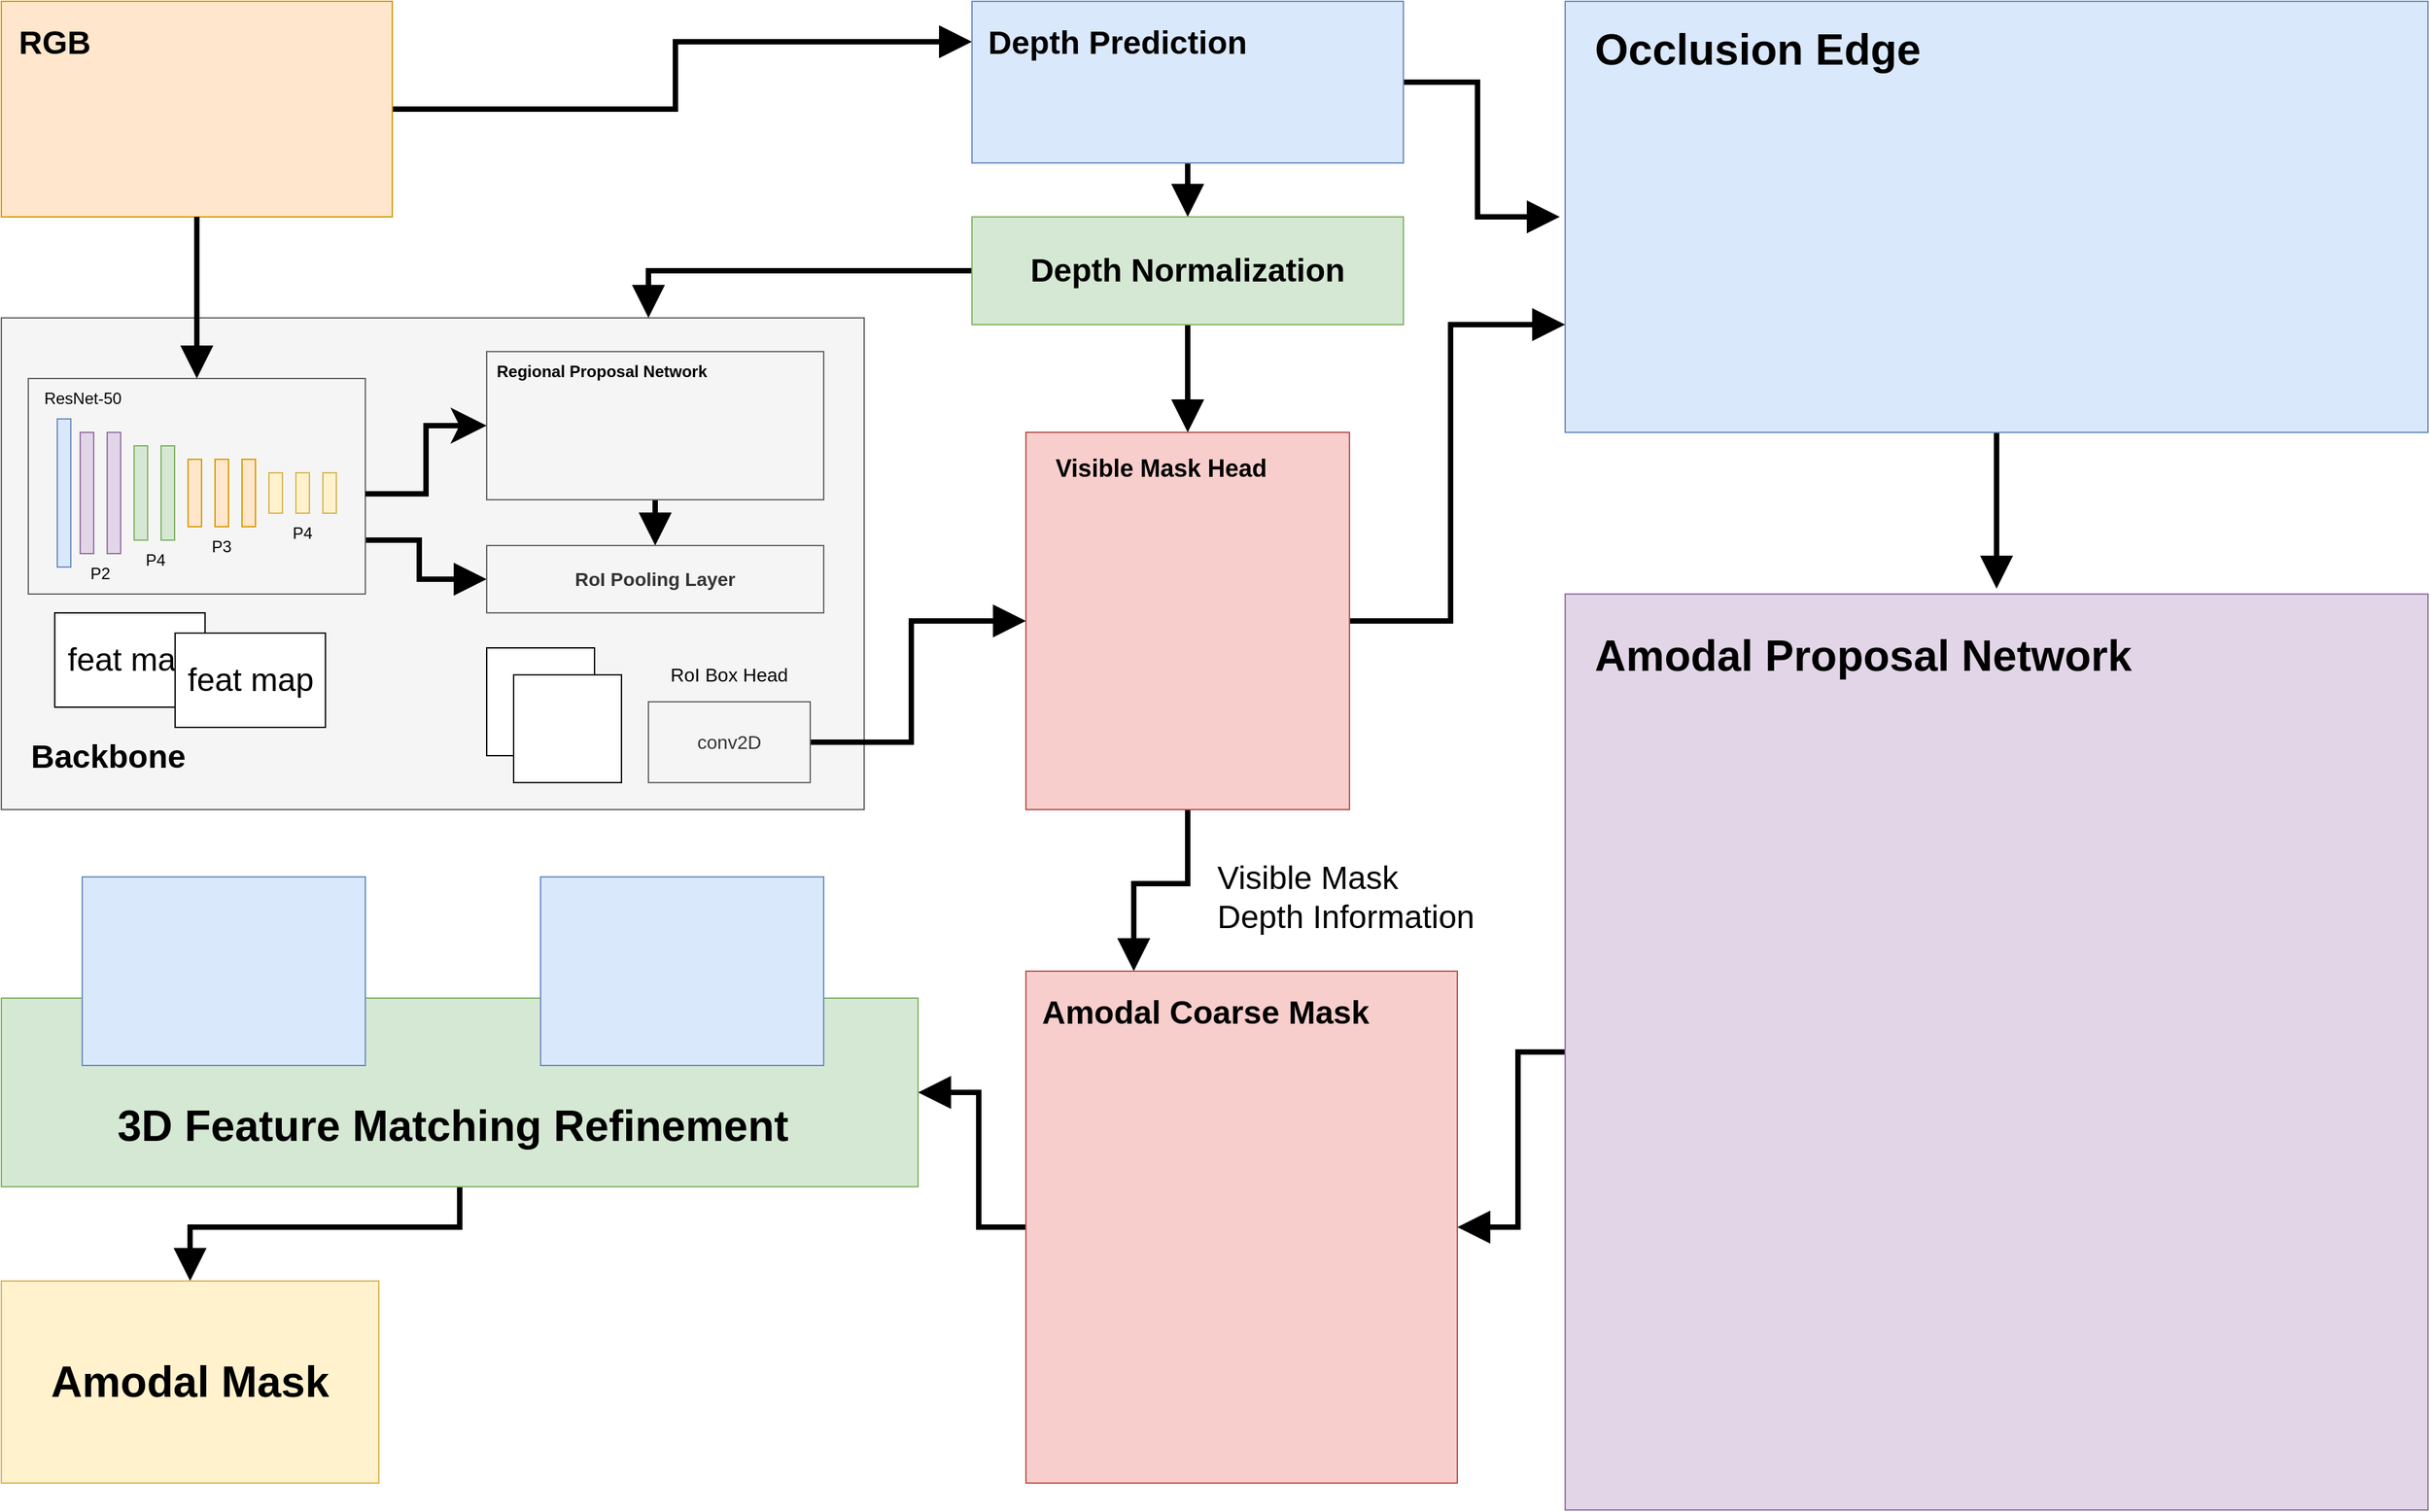 <mxfile version="20.2.8" type="github">
  <diagram id="AN-StCZbgenjLK352rBk" name="第 1 页">
    <mxGraphModel dx="2242" dy="1309" grid="1" gridSize="10" guides="1" tooltips="1" connect="1" arrows="1" fold="1" page="1" pageScale="1" pageWidth="1920" pageHeight="1200" math="0" shadow="0">
      <root>
        <mxCell id="0" />
        <mxCell id="1" parent="0" />
        <mxCell id="WeSRy52PTeBeFJiV08kK-59" style="edgeStyle=orthogonalEdgeStyle;rounded=0;jumpSize=6;orthogonalLoop=1;jettySize=auto;html=1;entryX=0;entryY=0.25;entryDx=0;entryDy=0;strokeColor=default;strokeWidth=4;fontSize=24;endArrow=block;endFill=1;startSize=4;endSize=14;targetPerimeterSpacing=4;elbow=vertical;" edge="1" parent="1" source="WeSRy52PTeBeFJiV08kK-1" target="WeSRy52PTeBeFJiV08kK-2">
          <mxGeometry relative="1" as="geometry" />
        </mxCell>
        <mxCell id="WeSRy52PTeBeFJiV08kK-1" value="" style="rounded=0;whiteSpace=wrap;html=1;fillColor=#ffe6cc;strokeColor=#d79b00;" vertex="1" parent="1">
          <mxGeometry x="80" y="40" width="290" height="160" as="geometry" />
        </mxCell>
        <mxCell id="WeSRy52PTeBeFJiV08kK-13" style="edgeStyle=orthogonalEdgeStyle;rounded=0;jumpSize=6;orthogonalLoop=1;jettySize=auto;html=1;exitX=0.5;exitY=1;exitDx=0;exitDy=0;entryX=0.5;entryY=0;entryDx=0;entryDy=0;strokeColor=default;strokeWidth=4;fontSize=24;endArrow=block;endFill=1;startSize=4;endSize=14;targetPerimeterSpacing=4;elbow=vertical;" edge="1" parent="1" source="WeSRy52PTeBeFJiV08kK-2" target="WeSRy52PTeBeFJiV08kK-12">
          <mxGeometry relative="1" as="geometry" />
        </mxCell>
        <mxCell id="WeSRy52PTeBeFJiV08kK-29" style="edgeStyle=orthogonalEdgeStyle;rounded=0;jumpSize=6;orthogonalLoop=1;jettySize=auto;html=1;exitX=1;exitY=0.5;exitDx=0;exitDy=0;strokeColor=default;strokeWidth=4;fontSize=32;endArrow=block;endFill=1;startSize=4;endSize=14;targetPerimeterSpacing=4;elbow=vertical;" edge="1" parent="1" source="WeSRy52PTeBeFJiV08kK-2" target="WeSRy52PTeBeFJiV08kK-15">
          <mxGeometry relative="1" as="geometry" />
        </mxCell>
        <mxCell id="WeSRy52PTeBeFJiV08kK-2" value="" style="rounded=0;whiteSpace=wrap;html=1;fillColor=#dae8fc;strokeColor=#6c8ebf;" vertex="1" parent="1">
          <mxGeometry x="800" y="40" width="320" height="120" as="geometry" />
        </mxCell>
        <mxCell id="WeSRy52PTeBeFJiV08kK-4" value="" style="rounded=0;whiteSpace=wrap;html=1;fillColor=#f5f5f5;strokeColor=#666666;fontColor=#333333;" vertex="1" parent="1">
          <mxGeometry x="80" y="275" width="640" height="365" as="geometry" />
        </mxCell>
        <mxCell id="WeSRy52PTeBeFJiV08kK-5" value="&lt;b&gt;&lt;font style=&quot;font-size: 24px;&quot;&gt;Backbone&lt;/font&gt;&lt;/b&gt;" style="text;html=1;align=left;verticalAlign=top;resizable=0;points=[];autosize=1;strokeColor=none;fillColor=none;fontSize=24;" vertex="1" parent="1">
          <mxGeometry x="100" y="580" width="140" height="40" as="geometry" />
        </mxCell>
        <mxCell id="WeSRy52PTeBeFJiV08kK-18" style="edgeStyle=orthogonalEdgeStyle;rounded=0;jumpSize=6;orthogonalLoop=1;jettySize=auto;html=1;exitX=0;exitY=0.5;exitDx=0;exitDy=0;entryX=0.75;entryY=0;entryDx=0;entryDy=0;strokeColor=default;strokeWidth=4;fontSize=24;endArrow=block;endFill=1;startSize=4;endSize=14;targetPerimeterSpacing=4;elbow=vertical;" edge="1" parent="1" source="WeSRy52PTeBeFJiV08kK-12" target="WeSRy52PTeBeFJiV08kK-4">
          <mxGeometry relative="1" as="geometry" />
        </mxCell>
        <mxCell id="WeSRy52PTeBeFJiV08kK-20" style="edgeStyle=orthogonalEdgeStyle;rounded=0;jumpSize=6;orthogonalLoop=1;jettySize=auto;html=1;exitX=0.5;exitY=1;exitDx=0;exitDy=0;entryX=0.5;entryY=0;entryDx=0;entryDy=0;strokeColor=default;strokeWidth=4;fontSize=24;endArrow=block;endFill=1;startSize=4;endSize=14;targetPerimeterSpacing=4;elbow=vertical;" edge="1" parent="1" source="WeSRy52PTeBeFJiV08kK-12" target="WeSRy52PTeBeFJiV08kK-16">
          <mxGeometry relative="1" as="geometry" />
        </mxCell>
        <mxCell id="WeSRy52PTeBeFJiV08kK-12" value="&lt;font size=&quot;5&quot;&gt;&lt;b&gt;Depth Normalization&lt;/b&gt;&lt;/font&gt;" style="rounded=0;whiteSpace=wrap;html=1;fillColor=#d5e8d4;strokeColor=#82b366;" vertex="1" parent="1">
          <mxGeometry x="800" y="200" width="320" height="80" as="geometry" />
        </mxCell>
        <mxCell id="WeSRy52PTeBeFJiV08kK-25" value="" style="edgeStyle=orthogonalEdgeStyle;rounded=0;jumpSize=6;orthogonalLoop=1;jettySize=auto;html=1;strokeColor=default;strokeWidth=4;fontSize=32;endArrow=block;endFill=1;startSize=4;endSize=14;targetPerimeterSpacing=4;elbow=vertical;" edge="1" parent="1" source="WeSRy52PTeBeFJiV08kK-15" target="WeSRy52PTeBeFJiV08kK-24">
          <mxGeometry relative="1" as="geometry" />
        </mxCell>
        <mxCell id="WeSRy52PTeBeFJiV08kK-15" value="" style="rounded=0;whiteSpace=wrap;html=1;fontSize=24;fillColor=#dae8fc;strokeColor=#6c8ebf;" vertex="1" parent="1">
          <mxGeometry x="1240" y="40" width="640" height="320" as="geometry" />
        </mxCell>
        <mxCell id="WeSRy52PTeBeFJiV08kK-28" style="edgeStyle=orthogonalEdgeStyle;rounded=0;jumpSize=6;orthogonalLoop=1;jettySize=auto;html=1;exitX=1;exitY=0.5;exitDx=0;exitDy=0;entryX=0;entryY=0.75;entryDx=0;entryDy=0;strokeColor=default;strokeWidth=4;fontSize=32;endArrow=block;endFill=1;startSize=4;endSize=14;targetPerimeterSpacing=4;elbow=vertical;" edge="1" parent="1" source="WeSRy52PTeBeFJiV08kK-16" target="WeSRy52PTeBeFJiV08kK-15">
          <mxGeometry relative="1" as="geometry" />
        </mxCell>
        <mxCell id="WeSRy52PTeBeFJiV08kK-44" style="edgeStyle=orthogonalEdgeStyle;rounded=0;jumpSize=6;orthogonalLoop=1;jettySize=auto;html=1;entryX=0.25;entryY=0;entryDx=0;entryDy=0;strokeColor=default;strokeWidth=4;fontSize=24;endArrow=block;endFill=1;startSize=4;endSize=14;targetPerimeterSpacing=4;elbow=vertical;" edge="1" parent="1" source="WeSRy52PTeBeFJiV08kK-16" target="WeSRy52PTeBeFJiV08kK-33">
          <mxGeometry relative="1" as="geometry" />
        </mxCell>
        <mxCell id="WeSRy52PTeBeFJiV08kK-16" value="" style="rounded=0;whiteSpace=wrap;html=1;fontSize=24;fillColor=#f8cecc;strokeColor=#b85450;" vertex="1" parent="1">
          <mxGeometry x="840" y="360" width="240" height="280" as="geometry" />
        </mxCell>
        <mxCell id="WeSRy52PTeBeFJiV08kK-41" style="edgeStyle=orthogonalEdgeStyle;rounded=0;jumpSize=6;orthogonalLoop=1;jettySize=auto;html=1;exitX=0;exitY=0.5;exitDx=0;exitDy=0;entryX=1;entryY=0.5;entryDx=0;entryDy=0;strokeColor=default;strokeWidth=4;fontSize=24;endArrow=block;endFill=1;startSize=4;endSize=14;targetPerimeterSpacing=4;elbow=vertical;" edge="1" parent="1" source="WeSRy52PTeBeFJiV08kK-24" target="WeSRy52PTeBeFJiV08kK-33">
          <mxGeometry relative="1" as="geometry" />
        </mxCell>
        <mxCell id="WeSRy52PTeBeFJiV08kK-24" value="" style="whiteSpace=wrap;html=1;fontSize=24;fillColor=#e1d5e7;strokeColor=#9673a6;rounded=0;" vertex="1" parent="1">
          <mxGeometry x="1240" y="480" width="640" height="680" as="geometry" />
        </mxCell>
        <mxCell id="WeSRy52PTeBeFJiV08kK-30" value="&lt;b&gt;&lt;font style=&quot;font-size: 32px;&quot;&gt;Occlusion Edge&lt;/font&gt;&lt;/b&gt;" style="text;html=1;align=left;verticalAlign=top;resizable=0;points=[];autosize=1;strokeColor=none;fillColor=none;fontSize=24;" vertex="1" parent="1">
          <mxGeometry x="1260" y="50" width="270" height="50" as="geometry" />
        </mxCell>
        <mxCell id="WeSRy52PTeBeFJiV08kK-31" value="&lt;b&gt;&lt;font style=&quot;font-size: 32px;&quot;&gt;Amodal Proposal Network&lt;/font&gt;&lt;/b&gt;" style="text;html=1;align=left;verticalAlign=top;resizable=0;points=[];autosize=1;strokeColor=none;fillColor=none;fontSize=24;" vertex="1" parent="1">
          <mxGeometry x="1260" y="500" width="420" height="50" as="geometry" />
        </mxCell>
        <mxCell id="WeSRy52PTeBeFJiV08kK-32" value="&lt;b style=&quot;font-size: 18px;&quot;&gt;&lt;font style=&quot;font-size: 18px;&quot;&gt;Visible Mask Head&lt;/font&gt;&lt;/b&gt;" style="text;html=1;align=left;verticalAlign=top;resizable=0;points=[];autosize=1;strokeColor=none;fillColor=none;fontSize=18;" vertex="1" parent="1">
          <mxGeometry x="860" y="370" width="180" height="30" as="geometry" />
        </mxCell>
        <mxCell id="WeSRy52PTeBeFJiV08kK-50" style="edgeStyle=orthogonalEdgeStyle;rounded=0;jumpSize=6;orthogonalLoop=1;jettySize=auto;html=1;entryX=1;entryY=0.5;entryDx=0;entryDy=0;strokeColor=default;strokeWidth=4;fontSize=24;endArrow=block;endFill=1;startSize=4;endSize=14;targetPerimeterSpacing=4;elbow=vertical;" edge="1" parent="1" source="WeSRy52PTeBeFJiV08kK-33" target="WeSRy52PTeBeFJiV08kK-45">
          <mxGeometry relative="1" as="geometry" />
        </mxCell>
        <mxCell id="WeSRy52PTeBeFJiV08kK-33" value="" style="rounded=0;whiteSpace=wrap;html=1;fontSize=18;fillColor=#f8cecc;strokeColor=#b85450;" vertex="1" parent="1">
          <mxGeometry x="840" y="760" width="320" height="380" as="geometry" />
        </mxCell>
        <mxCell id="WeSRy52PTeBeFJiV08kK-34" value="&lt;b style=&quot;font-size: 24px;&quot;&gt;&lt;font style=&quot;font-size: 24px;&quot;&gt;Amodal Coarse Mask&lt;/font&gt;&lt;/b&gt;" style="text;html=1;align=left;verticalAlign=top;resizable=0;points=[];autosize=1;strokeColor=none;fillColor=none;fontSize=24;" vertex="1" parent="1">
          <mxGeometry x="850" y="770" width="270" height="40" as="geometry" />
        </mxCell>
        <mxCell id="WeSRy52PTeBeFJiV08kK-42" value="Visible Mask&lt;br&gt;Depth Information" style="text;html=1;align=left;verticalAlign=middle;resizable=0;points=[];autosize=1;strokeColor=none;fillColor=none;fontSize=24;" vertex="1" parent="1">
          <mxGeometry x="980" y="670" width="210" height="70" as="geometry" />
        </mxCell>
        <mxCell id="WeSRy52PTeBeFJiV08kK-56" style="edgeStyle=orthogonalEdgeStyle;rounded=0;jumpSize=6;orthogonalLoop=1;jettySize=auto;html=1;entryX=0.5;entryY=0;entryDx=0;entryDy=0;strokeColor=default;strokeWidth=4;fontSize=32;endArrow=block;endFill=1;startSize=4;endSize=14;targetPerimeterSpacing=4;elbow=vertical;" edge="1" parent="1" source="WeSRy52PTeBeFJiV08kK-45" target="WeSRy52PTeBeFJiV08kK-54">
          <mxGeometry relative="1" as="geometry" />
        </mxCell>
        <mxCell id="WeSRy52PTeBeFJiV08kK-45" value="" style="rounded=0;whiteSpace=wrap;html=1;fontSize=24;fillColor=#d5e8d4;strokeColor=#82b366;" vertex="1" parent="1">
          <mxGeometry x="80" y="780" width="680" height="140" as="geometry" />
        </mxCell>
        <mxCell id="WeSRy52PTeBeFJiV08kK-48" value="" style="rounded=0;whiteSpace=wrap;html=1;fontSize=24;fillColor=#dae8fc;strokeColor=#6c8ebf;" vertex="1" parent="1">
          <mxGeometry x="140" y="690" width="210" height="140" as="geometry" />
        </mxCell>
        <mxCell id="WeSRy52PTeBeFJiV08kK-49" value="" style="rounded=0;whiteSpace=wrap;html=1;fontSize=24;fillColor=#dae8fc;strokeColor=#6c8ebf;" vertex="1" parent="1">
          <mxGeometry x="480" y="690" width="210" height="140" as="geometry" />
        </mxCell>
        <mxCell id="WeSRy52PTeBeFJiV08kK-52" value="&lt;font size=&quot;6&quot;&gt;3D Feature Matching&amp;nbsp;Refinement&lt;/font&gt;" style="text;html=1;strokeColor=none;fillColor=none;align=center;verticalAlign=middle;whiteSpace=wrap;rounded=0;fontSize=24;fontStyle=1" vertex="1" parent="1">
          <mxGeometry x="90" y="840" width="650" height="70" as="geometry" />
        </mxCell>
        <mxCell id="WeSRy52PTeBeFJiV08kK-54" value="&lt;b&gt;Amodal Mask&lt;/b&gt;" style="whiteSpace=wrap;html=1;fontSize=32;fillColor=#fff2cc;strokeColor=#d6b656;" vertex="1" parent="1">
          <mxGeometry x="80" y="990" width="280" height="150" as="geometry" />
        </mxCell>
        <mxCell id="WeSRy52PTeBeFJiV08kK-57" value="&lt;b&gt;&lt;font style=&quot;font-size: 24px;&quot;&gt;Depth Prediction&lt;/font&gt;&lt;/b&gt;" style="text;html=1;align=left;verticalAlign=top;resizable=0;points=[];autosize=1;strokeColor=none;fillColor=none;fontSize=18;" vertex="1" parent="1">
          <mxGeometry x="810" y="50" width="220" height="40" as="geometry" />
        </mxCell>
        <mxCell id="WeSRy52PTeBeFJiV08kK-58" value="&lt;b&gt;&lt;font style=&quot;font-size: 24px;&quot;&gt;RGB&lt;/font&gt;&lt;/b&gt;" style="text;html=1;align=left;verticalAlign=top;resizable=0;points=[];autosize=1;strokeColor=none;fillColor=none;fontSize=18;" vertex="1" parent="1">
          <mxGeometry x="91" y="50" width="80" height="40" as="geometry" />
        </mxCell>
        <mxCell id="WeSRy52PTeBeFJiV08kK-96" style="edgeStyle=orthogonalEdgeStyle;rounded=0;jumpSize=6;orthogonalLoop=1;jettySize=auto;html=1;exitX=1;exitY=0.75;exitDx=0;exitDy=0;entryX=0;entryY=0.5;entryDx=0;entryDy=0;strokeColor=default;strokeWidth=4;fontSize=14;endArrow=block;endFill=1;startSize=4;endSize=14;targetPerimeterSpacing=4;elbow=vertical;" edge="1" parent="1" source="WeSRy52PTeBeFJiV08kK-60" target="WeSRy52PTeBeFJiV08kK-86">
          <mxGeometry relative="1" as="geometry" />
        </mxCell>
        <mxCell id="WeSRy52PTeBeFJiV08kK-60" value="" style="rounded=0;whiteSpace=wrap;html=1;fillColor=#f5f5f5;strokeColor=#666666;fontColor=#333333;align=left;" vertex="1" parent="1">
          <mxGeometry x="100" y="320" width="250" height="160" as="geometry" />
        </mxCell>
        <mxCell id="WeSRy52PTeBeFJiV08kK-63" value="ResNet-50" style="text;html=1;align=center;verticalAlign=middle;resizable=0;points=[];autosize=1;strokeColor=none;fillColor=none;fontSize=12;" vertex="1" parent="1">
          <mxGeometry x="100" y="320" width="80" height="30" as="geometry" />
        </mxCell>
        <mxCell id="WeSRy52PTeBeFJiV08kK-68" value="" style="rounded=0;whiteSpace=wrap;html=1;fontSize=12;fillColor=#dae8fc;strokeColor=#6c8ebf;" vertex="1" parent="1">
          <mxGeometry x="121.5" y="350" width="10" height="110" as="geometry" />
        </mxCell>
        <mxCell id="WeSRy52PTeBeFJiV08kK-69" value="" style="rounded=0;whiteSpace=wrap;html=1;fontSize=12;fillColor=#e1d5e7;strokeColor=#9673a6;" vertex="1" parent="1">
          <mxGeometry x="138.5" y="360" width="10" height="90" as="geometry" />
        </mxCell>
        <mxCell id="WeSRy52PTeBeFJiV08kK-70" value="" style="rounded=0;whiteSpace=wrap;html=1;fontSize=12;fillColor=#e1d5e7;strokeColor=#9673a6;" vertex="1" parent="1">
          <mxGeometry x="158.5" y="360" width="10" height="90" as="geometry" />
        </mxCell>
        <mxCell id="WeSRy52PTeBeFJiV08kK-71" value="" style="rounded=0;whiteSpace=wrap;html=1;fontSize=12;fillColor=#d5e8d4;strokeColor=#82b366;" vertex="1" parent="1">
          <mxGeometry x="178.5" y="370" width="10" height="70" as="geometry" />
        </mxCell>
        <mxCell id="WeSRy52PTeBeFJiV08kK-72" value="" style="rounded=0;whiteSpace=wrap;html=1;fontSize=12;fillColor=#d5e8d4;strokeColor=#82b366;" vertex="1" parent="1">
          <mxGeometry x="198.5" y="370" width="10" height="70" as="geometry" />
        </mxCell>
        <mxCell id="WeSRy52PTeBeFJiV08kK-73" value="" style="rounded=0;whiteSpace=wrap;html=1;fontSize=12;fillColor=#ffe6cc;strokeColor=#d79b00;" vertex="1" parent="1">
          <mxGeometry x="218.5" y="380" width="10" height="50" as="geometry" />
        </mxCell>
        <mxCell id="WeSRy52PTeBeFJiV08kK-74" value="" style="rounded=0;whiteSpace=wrap;html=1;fontSize=12;fillColor=#ffe6cc;strokeColor=#d79b00;" vertex="1" parent="1">
          <mxGeometry x="238.5" y="380" width="10" height="50" as="geometry" />
        </mxCell>
        <mxCell id="WeSRy52PTeBeFJiV08kK-75" value="" style="rounded=0;whiteSpace=wrap;html=1;fontSize=12;fillColor=#ffe6cc;strokeColor=#d79b00;" vertex="1" parent="1">
          <mxGeometry x="258.5" y="380" width="10" height="50" as="geometry" />
        </mxCell>
        <mxCell id="WeSRy52PTeBeFJiV08kK-76" value="" style="rounded=0;whiteSpace=wrap;html=1;fontSize=12;fillColor=#fff2cc;strokeColor=#d6b656;" vertex="1" parent="1">
          <mxGeometry x="278.5" y="390" width="10" height="30" as="geometry" />
        </mxCell>
        <mxCell id="WeSRy52PTeBeFJiV08kK-77" value="" style="rounded=0;whiteSpace=wrap;html=1;fontSize=12;fillColor=#fff2cc;strokeColor=#d6b656;" vertex="1" parent="1">
          <mxGeometry x="298.5" y="390" width="10" height="30" as="geometry" />
        </mxCell>
        <mxCell id="WeSRy52PTeBeFJiV08kK-78" value="" style="rounded=0;whiteSpace=wrap;html=1;fontSize=12;fillColor=#fff2cc;strokeColor=#d6b656;" vertex="1" parent="1">
          <mxGeometry x="318.5" y="390" width="10" height="30" as="geometry" />
        </mxCell>
        <mxCell id="WeSRy52PTeBeFJiV08kK-79" value="P2" style="text;html=1;strokeColor=none;fillColor=none;align=center;verticalAlign=middle;whiteSpace=wrap;rounded=0;fontSize=12;" vertex="1" parent="1">
          <mxGeometry x="139.5" y="450" width="27" height="30" as="geometry" />
        </mxCell>
        <mxCell id="WeSRy52PTeBeFJiV08kK-80" value="P4" style="text;html=1;strokeColor=none;fillColor=none;align=center;verticalAlign=middle;whiteSpace=wrap;rounded=0;fontSize=12;" vertex="1" parent="1">
          <mxGeometry x="180.5" y="440" width="27" height="30" as="geometry" />
        </mxCell>
        <mxCell id="WeSRy52PTeBeFJiV08kK-81" value="P3" style="text;html=1;strokeColor=none;fillColor=none;align=center;verticalAlign=middle;whiteSpace=wrap;rounded=0;fontSize=12;" vertex="1" parent="1">
          <mxGeometry x="230" y="430" width="27" height="30" as="geometry" />
        </mxCell>
        <mxCell id="WeSRy52PTeBeFJiV08kK-82" value="P4" style="text;html=1;strokeColor=none;fillColor=none;align=center;verticalAlign=middle;whiteSpace=wrap;rounded=0;fontSize=12;" vertex="1" parent="1">
          <mxGeometry x="290" y="420" width="27" height="30" as="geometry" />
        </mxCell>
        <mxCell id="WeSRy52PTeBeFJiV08kK-88" style="edgeStyle=orthogonalEdgeStyle;rounded=0;jumpSize=6;orthogonalLoop=1;jettySize=auto;html=1;entryX=0.5;entryY=0;entryDx=0;entryDy=0;strokeColor=default;strokeWidth=4;fontSize=14;endArrow=block;endFill=1;startSize=4;endSize=14;targetPerimeterSpacing=4;elbow=vertical;" edge="1" parent="1" source="WeSRy52PTeBeFJiV08kK-83" target="WeSRy52PTeBeFJiV08kK-86">
          <mxGeometry relative="1" as="geometry" />
        </mxCell>
        <mxCell id="WeSRy52PTeBeFJiV08kK-83" value="" style="rounded=0;whiteSpace=wrap;html=1;fillColor=#f5f5f5;strokeColor=#666666;fontColor=#333333;align=left;" vertex="1" parent="1">
          <mxGeometry x="440" y="300" width="250" height="110" as="geometry" />
        </mxCell>
        <mxCell id="WeSRy52PTeBeFJiV08kK-84" value="Regional Proposal Network" style="text;html=1;align=center;verticalAlign=middle;resizable=0;points=[];autosize=1;strokeColor=none;fillColor=none;fontSize=12;fontStyle=1" vertex="1" parent="1">
          <mxGeometry x="435" y="300" width="180" height="30" as="geometry" />
        </mxCell>
        <mxCell id="WeSRy52PTeBeFJiV08kK-85" value="" style="endArrow=classic;html=1;rounded=0;strokeColor=default;strokeWidth=4;fontSize=12;startSize=4;endSize=14;targetPerimeterSpacing=4;elbow=vertical;jumpSize=6;exitX=1;exitY=0.535;exitDx=0;exitDy=0;exitPerimeter=0;entryX=0;entryY=0.5;entryDx=0;entryDy=0;edgeStyle=orthogonalEdgeStyle;" edge="1" parent="1" source="WeSRy52PTeBeFJiV08kK-60" target="WeSRy52PTeBeFJiV08kK-83">
          <mxGeometry width="50" height="50" relative="1" as="geometry">
            <mxPoint x="440" y="490" as="sourcePoint" />
            <mxPoint x="490" y="440" as="targetPoint" />
          </mxGeometry>
        </mxCell>
        <mxCell id="WeSRy52PTeBeFJiV08kK-86" value="&lt;b&gt;&lt;font style=&quot;font-size: 14px;&quot;&gt;RoI Pooling Layer&lt;/font&gt;&lt;/b&gt;" style="rounded=0;whiteSpace=wrap;html=1;fontSize=12;fillColor=#f5f5f5;fontColor=#333333;strokeColor=#666666;" vertex="1" parent="1">
          <mxGeometry x="440" y="444" width="250" height="50" as="geometry" />
        </mxCell>
        <mxCell id="WeSRy52PTeBeFJiV08kK-90" value="" style="whiteSpace=wrap;html=1;aspect=fixed;fontSize=14;" vertex="1" parent="1">
          <mxGeometry x="440" y="520" width="80" height="80" as="geometry" />
        </mxCell>
        <mxCell id="WeSRy52PTeBeFJiV08kK-91" value="" style="whiteSpace=wrap;html=1;aspect=fixed;fontSize=14;" vertex="1" parent="1">
          <mxGeometry x="460" y="540" width="80" height="80" as="geometry" />
        </mxCell>
        <mxCell id="WeSRy52PTeBeFJiV08kK-92" value="RoI Box Head" style="text;html=1;strokeColor=none;fillColor=none;align=center;verticalAlign=middle;whiteSpace=wrap;rounded=0;fontSize=14;" vertex="1" parent="1">
          <mxGeometry x="560" y="520" width="120" height="40" as="geometry" />
        </mxCell>
        <mxCell id="WeSRy52PTeBeFJiV08kK-97" style="edgeStyle=orthogonalEdgeStyle;rounded=0;jumpSize=6;orthogonalLoop=1;jettySize=auto;html=1;entryX=0;entryY=0.5;entryDx=0;entryDy=0;strokeColor=default;strokeWidth=4;fontSize=14;endArrow=block;endFill=1;startSize=4;endSize=14;targetPerimeterSpacing=4;elbow=vertical;" edge="1" parent="1" source="WeSRy52PTeBeFJiV08kK-93" target="WeSRy52PTeBeFJiV08kK-16">
          <mxGeometry relative="1" as="geometry" />
        </mxCell>
        <mxCell id="WeSRy52PTeBeFJiV08kK-93" value="conv2D" style="rounded=0;whiteSpace=wrap;html=1;fontSize=14;fillColor=#f5f5f5;fontColor=#333333;strokeColor=#666666;" vertex="1" parent="1">
          <mxGeometry x="560" y="560" width="120" height="60" as="geometry" />
        </mxCell>
        <mxCell id="WeSRy52PTeBeFJiV08kK-98" style="edgeStyle=orthogonalEdgeStyle;rounded=0;jumpSize=6;orthogonalLoop=1;jettySize=auto;html=1;entryX=0.5;entryY=0;entryDx=0;entryDy=0;strokeColor=default;strokeWidth=4;fontSize=14;endArrow=block;endFill=1;startSize=4;endSize=14;targetPerimeterSpacing=4;elbow=vertical;" edge="1" parent="1" source="WeSRy52PTeBeFJiV08kK-1" target="WeSRy52PTeBeFJiV08kK-60">
          <mxGeometry relative="1" as="geometry" />
        </mxCell>
        <mxCell id="WeSRy52PTeBeFJiV08kK-101" value="feat map" style="rounded=0;whiteSpace=wrap;html=1;fontSize=24;" vertex="1" parent="1">
          <mxGeometry x="119.63" y="494" width="111.5" height="70" as="geometry" />
        </mxCell>
        <mxCell id="WeSRy52PTeBeFJiV08kK-102" value="feat map" style="rounded=0;whiteSpace=wrap;html=1;fontSize=24;" vertex="1" parent="1">
          <mxGeometry x="208.88" y="509" width="111.5" height="70" as="geometry" />
        </mxCell>
      </root>
    </mxGraphModel>
  </diagram>
</mxfile>
